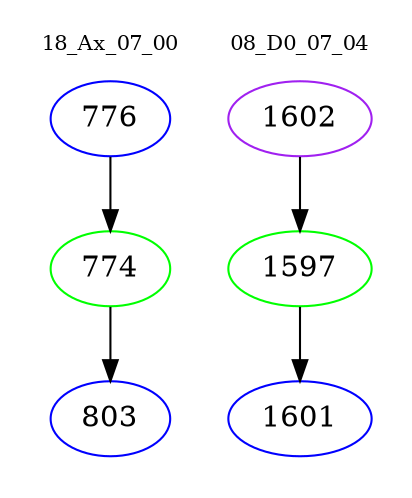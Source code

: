 digraph{
subgraph cluster_0 {
color = white
label = "18_Ax_07_00";
fontsize=10;
T0_776 [label="776", color="blue"]
T0_776 -> T0_774 [color="black"]
T0_774 [label="774", color="green"]
T0_774 -> T0_803 [color="black"]
T0_803 [label="803", color="blue"]
}
subgraph cluster_1 {
color = white
label = "08_D0_07_04";
fontsize=10;
T1_1602 [label="1602", color="purple"]
T1_1602 -> T1_1597 [color="black"]
T1_1597 [label="1597", color="green"]
T1_1597 -> T1_1601 [color="black"]
T1_1601 [label="1601", color="blue"]
}
}
